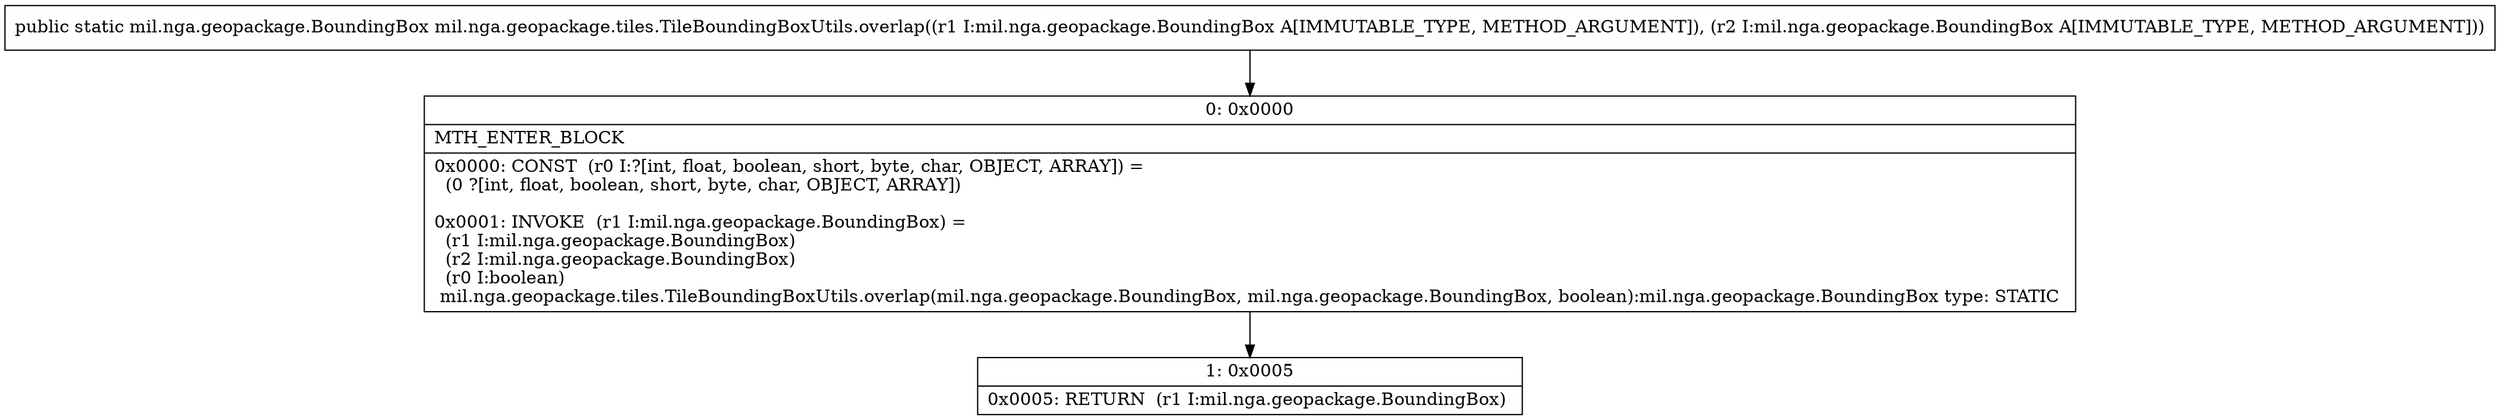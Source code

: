 digraph "CFG formil.nga.geopackage.tiles.TileBoundingBoxUtils.overlap(Lmil\/nga\/geopackage\/BoundingBox;Lmil\/nga\/geopackage\/BoundingBox;)Lmil\/nga\/geopackage\/BoundingBox;" {
Node_0 [shape=record,label="{0\:\ 0x0000|MTH_ENTER_BLOCK\l|0x0000: CONST  (r0 I:?[int, float, boolean, short, byte, char, OBJECT, ARRAY]) = \l  (0 ?[int, float, boolean, short, byte, char, OBJECT, ARRAY])\l \l0x0001: INVOKE  (r1 I:mil.nga.geopackage.BoundingBox) = \l  (r1 I:mil.nga.geopackage.BoundingBox)\l  (r2 I:mil.nga.geopackage.BoundingBox)\l  (r0 I:boolean)\l mil.nga.geopackage.tiles.TileBoundingBoxUtils.overlap(mil.nga.geopackage.BoundingBox, mil.nga.geopackage.BoundingBox, boolean):mil.nga.geopackage.BoundingBox type: STATIC \l}"];
Node_1 [shape=record,label="{1\:\ 0x0005|0x0005: RETURN  (r1 I:mil.nga.geopackage.BoundingBox) \l}"];
MethodNode[shape=record,label="{public static mil.nga.geopackage.BoundingBox mil.nga.geopackage.tiles.TileBoundingBoxUtils.overlap((r1 I:mil.nga.geopackage.BoundingBox A[IMMUTABLE_TYPE, METHOD_ARGUMENT]), (r2 I:mil.nga.geopackage.BoundingBox A[IMMUTABLE_TYPE, METHOD_ARGUMENT])) }"];
MethodNode -> Node_0;
Node_0 -> Node_1;
}

